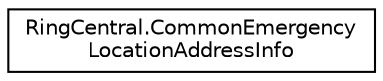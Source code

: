 digraph "Graphical Class Hierarchy"
{
 // LATEX_PDF_SIZE
  edge [fontname="Helvetica",fontsize="10",labelfontname="Helvetica",labelfontsize="10"];
  node [fontname="Helvetica",fontsize="10",shape=record];
  rankdir="LR";
  Node0 [label="RingCentral.CommonEmergency\lLocationAddressInfo",height=0.2,width=0.4,color="black", fillcolor="white", style="filled",URL="$classRingCentral_1_1CommonEmergencyLocationAddressInfo.html",tooltip=" "];
}
